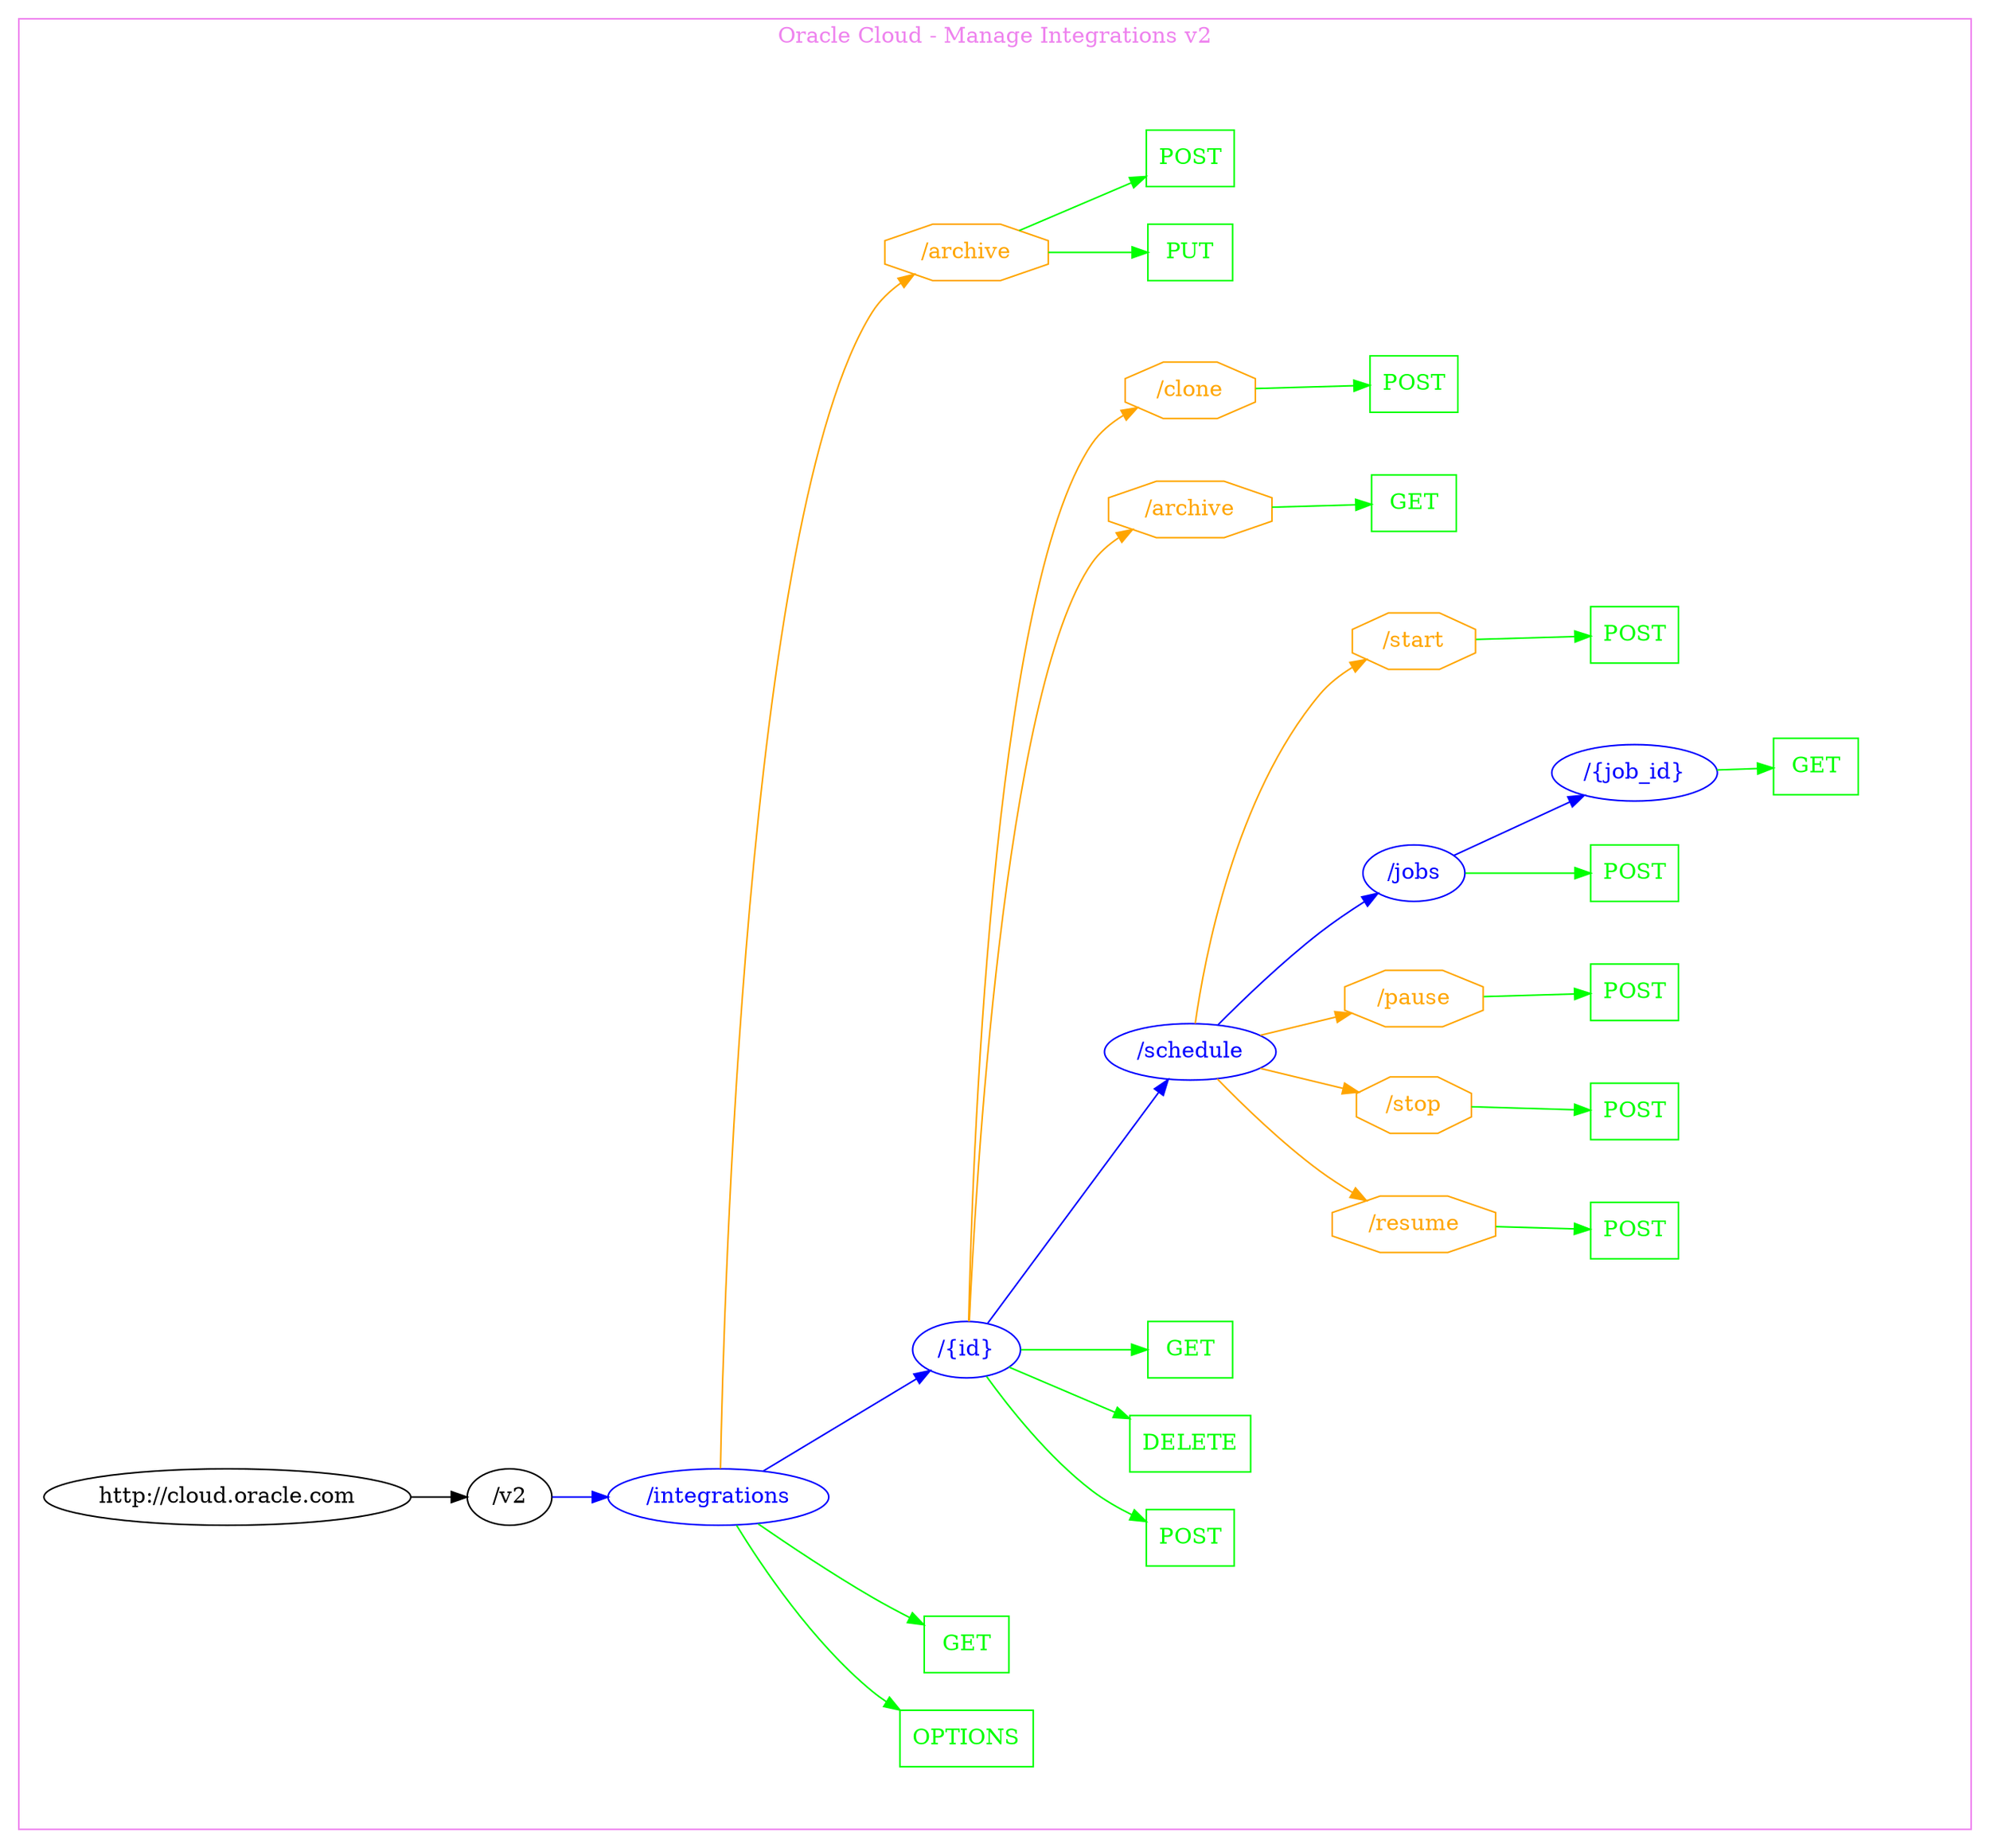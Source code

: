 digraph Cloud_Computing_REST_API {
rankdir="LR";
subgraph cluster_0 {
label="Oracle Cloud - Manage Integrations v2"
color=violet
fontcolor=violet
subgraph cluster_1 {
label=""
color=white
fontcolor=white
node1 [label="http://cloud.oracle.com", shape="ellipse", color="black", fontcolor="black"]
node1 -> node2 [color="black", fontcolor="black"]
subgraph cluster_2 {
label=""
color=white
fontcolor=white
node2 [label="/v2", shape="ellipse", color="black", fontcolor="black"]
node2 -> node3 [color="blue", fontcolor="blue"]
subgraph cluster_3 {
label=""
color=white
fontcolor=white
node3 [label="/integrations", shape="ellipse", color="blue", fontcolor="blue"]
node3 -> node4 [color="green", fontcolor="green"]
subgraph cluster_4 {
label=""
color=white
fontcolor=white
node4 [label="OPTIONS", shape="box", color="green", fontcolor="green"]
}
node3 -> node5 [color="green", fontcolor="green"]
subgraph cluster_5 {
label=""
color=white
fontcolor=white
node5 [label="GET", shape="box", color="green", fontcolor="green"]
}
node3 -> node6 [color="blue", fontcolor="blue"]
subgraph cluster_6 {
label=""
color=white
fontcolor=white
node6 [label="/{id}", shape="ellipse", color="blue", fontcolor="blue"]
node6 -> node7 [color="green", fontcolor="green"]
subgraph cluster_7 {
label=""
color=white
fontcolor=white
node7 [label="POST", shape="box", color="green", fontcolor="green"]
}
node6 -> node8 [color="green", fontcolor="green"]
subgraph cluster_8 {
label=""
color=white
fontcolor=white
node8 [label="DELETE", shape="box", color="green", fontcolor="green"]
}
node6 -> node9 [color="green", fontcolor="green"]
subgraph cluster_9 {
label=""
color=white
fontcolor=white
node9 [label="GET", shape="box", color="green", fontcolor="green"]
}
node6 -> node10 [color="blue", fontcolor="blue"]
subgraph cluster_10 {
label=""
color=white
fontcolor=white
node10 [label="/schedule", shape="ellipse", color="blue", fontcolor="blue"]
node10 -> node11 [color="orange", fontcolor="orange"]
subgraph cluster_11 {
label=""
color=white
fontcolor=white
node11 [label="/resume", shape="octagon", color="orange", fontcolor="orange"]
node11 -> node12 [color="green", fontcolor="green"]
subgraph cluster_12 {
label=""
color=white
fontcolor=white
node12 [label="POST", shape="box", color="green", fontcolor="green"]
}
}
node10 -> node13 [color="orange", fontcolor="orange"]
subgraph cluster_13 {
label=""
color=white
fontcolor=white
node13 [label="/stop", shape="octagon", color="orange", fontcolor="orange"]
node13 -> node14 [color="green", fontcolor="green"]
subgraph cluster_14 {
label=""
color=white
fontcolor=white
node14 [label="POST", shape="box", color="green", fontcolor="green"]
}
}
node10 -> node15 [color="orange", fontcolor="orange"]
subgraph cluster_15 {
label=""
color=white
fontcolor=white
node15 [label="/pause", shape="octagon", color="orange", fontcolor="orange"]
node15 -> node16 [color="green", fontcolor="green"]
subgraph cluster_16 {
label=""
color=white
fontcolor=white
node16 [label="POST", shape="box", color="green", fontcolor="green"]
}
}
node10 -> node17 [color="blue", fontcolor="blue"]
subgraph cluster_17 {
label=""
color=white
fontcolor=white
node17 [label="/jobs", shape="ellipse", color="blue", fontcolor="blue"]
node17 -> node18 [color="green", fontcolor="green"]
subgraph cluster_18 {
label=""
color=white
fontcolor=white
node18 [label="POST", shape="box", color="green", fontcolor="green"]
}
node17 -> node19 [color="blue", fontcolor="blue"]
subgraph cluster_19 {
label=""
color=white
fontcolor=white
node19 [label="/{job_id}", shape="ellipse", color="blue", fontcolor="blue"]
node19 -> node20 [color="green", fontcolor="green"]
subgraph cluster_20 {
label=""
color=white
fontcolor=white
node20 [label="GET", shape="box", color="green", fontcolor="green"]
}
}
}
node10 -> node21 [color="orange", fontcolor="orange"]
subgraph cluster_21 {
label=""
color=white
fontcolor=white
node21 [label="/start", shape="octagon", color="orange", fontcolor="orange"]
node21 -> node22 [color="green", fontcolor="green"]
subgraph cluster_22 {
label=""
color=white
fontcolor=white
node22 [label="POST", shape="box", color="green", fontcolor="green"]
}
}
}
node6 -> node23 [color="orange", fontcolor="orange"]
subgraph cluster_23 {
label=""
color=white
fontcolor=white
node23 [label="/archive", shape="octagon", color="orange", fontcolor="orange"]
node23 -> node24 [color="green", fontcolor="green"]
subgraph cluster_24 {
label=""
color=white
fontcolor=white
node24 [label="GET", shape="box", color="green", fontcolor="green"]
}
}
node6 -> node25 [color="orange", fontcolor="orange"]
subgraph cluster_25 {
label=""
color=white
fontcolor=white
node25 [label="/clone", shape="octagon", color="orange", fontcolor="orange"]
node25 -> node26 [color="green", fontcolor="green"]
subgraph cluster_26 {
label=""
color=white
fontcolor=white
node26 [label="POST", shape="box", color="green", fontcolor="green"]
}
}
}
node3 -> node27 [color="orange", fontcolor="orange"]
subgraph cluster_27 {
label=""
color=white
fontcolor=white
node27 [label="/archive", shape="octagon", color="orange", fontcolor="orange"]
node27 -> node28 [color="green", fontcolor="green"]
subgraph cluster_28 {
label=""
color=white
fontcolor=white
node28 [label="PUT", shape="box", color="green", fontcolor="green"]
}
node27 -> node29 [color="green", fontcolor="green"]
subgraph cluster_29 {
label=""
color=white
fontcolor=white
node29 [label="POST", shape="box", color="green", fontcolor="green"]
}
}
}
}
}
}
}
